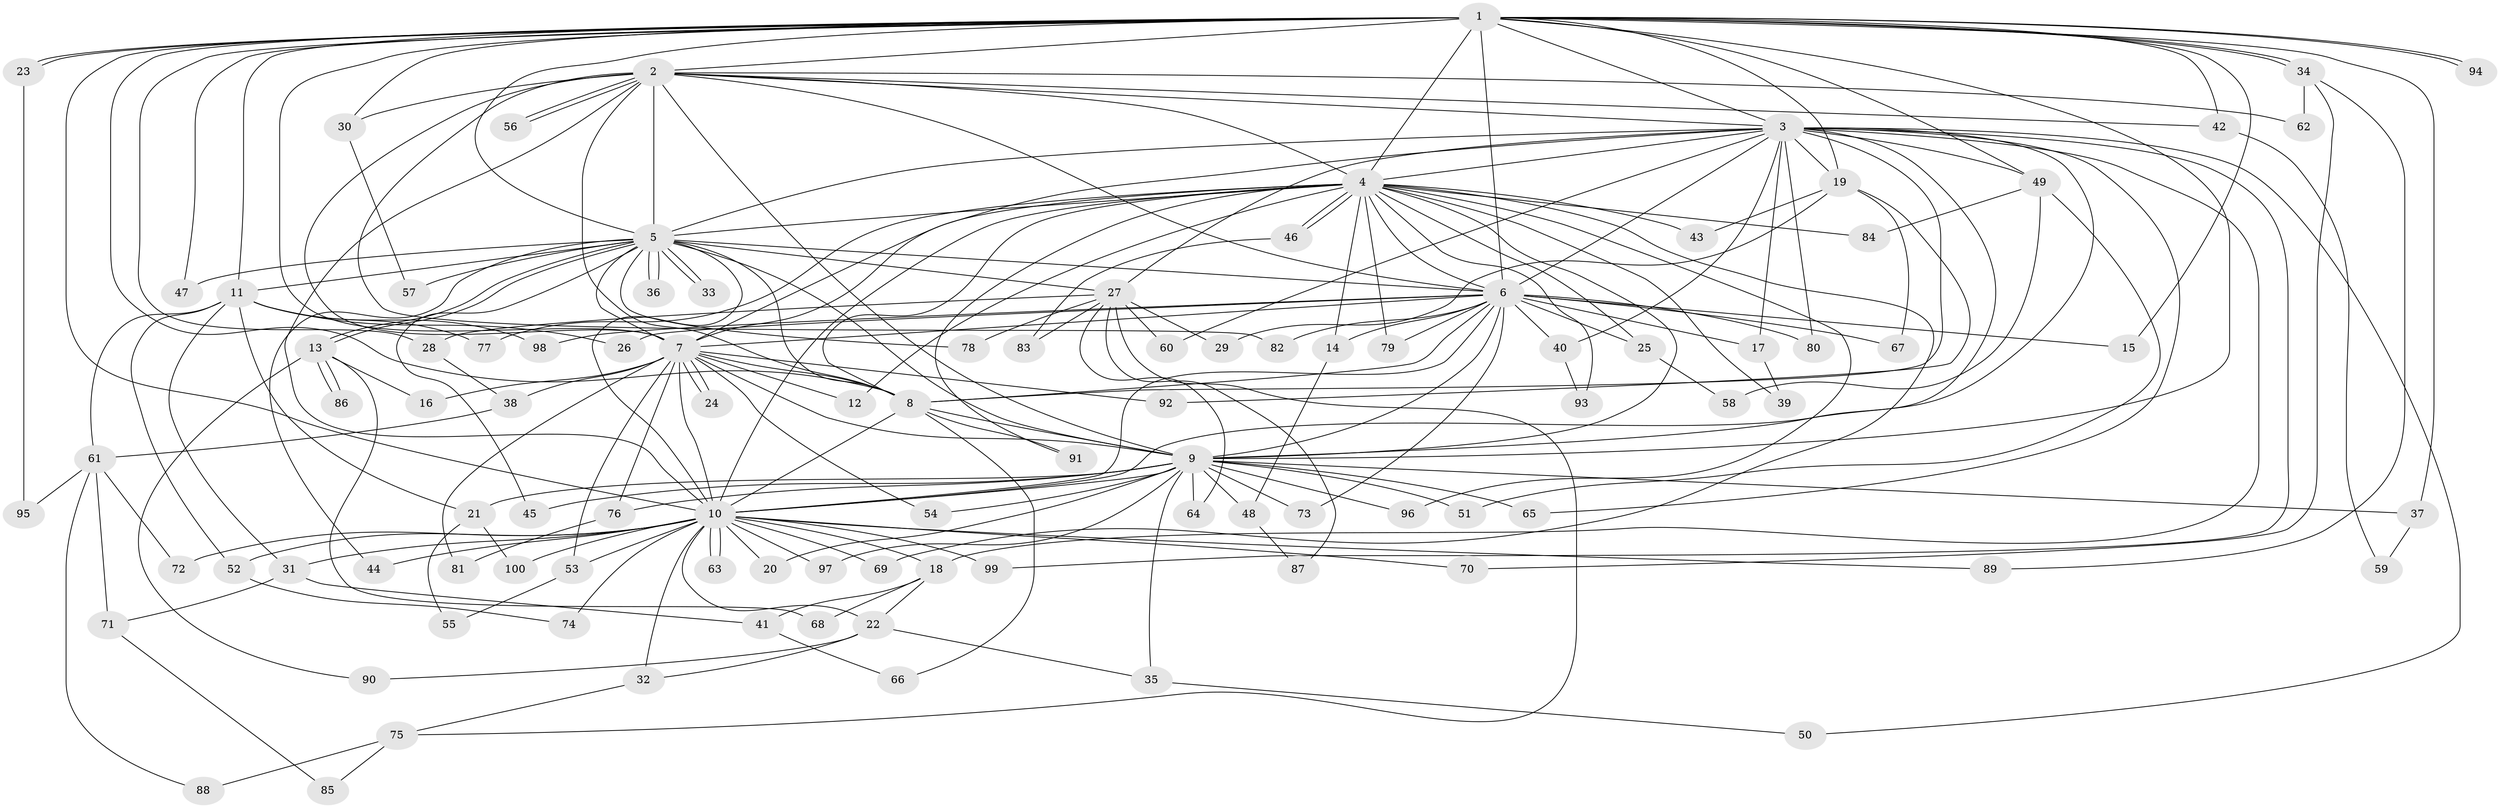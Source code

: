 // coarse degree distribution, {21: 0.014285714285714285, 20: 0.014285714285714285, 10: 0.014285714285714285, 38: 0.014285714285714285, 7: 0.02857142857142857, 1: 0.17142857142857143, 2: 0.5857142857142857, 4: 0.04285714285714286, 3: 0.07142857142857142, 6: 0.014285714285714285, 5: 0.014285714285714285, 9: 0.014285714285714285}
// Generated by graph-tools (version 1.1) at 2025/49/03/04/25 21:49:52]
// undirected, 100 vertices, 225 edges
graph export_dot {
graph [start="1"]
  node [color=gray90,style=filled];
  1;
  2;
  3;
  4;
  5;
  6;
  7;
  8;
  9;
  10;
  11;
  12;
  13;
  14;
  15;
  16;
  17;
  18;
  19;
  20;
  21;
  22;
  23;
  24;
  25;
  26;
  27;
  28;
  29;
  30;
  31;
  32;
  33;
  34;
  35;
  36;
  37;
  38;
  39;
  40;
  41;
  42;
  43;
  44;
  45;
  46;
  47;
  48;
  49;
  50;
  51;
  52;
  53;
  54;
  55;
  56;
  57;
  58;
  59;
  60;
  61;
  62;
  63;
  64;
  65;
  66;
  67;
  68;
  69;
  70;
  71;
  72;
  73;
  74;
  75;
  76;
  77;
  78;
  79;
  80;
  81;
  82;
  83;
  84;
  85;
  86;
  87;
  88;
  89;
  90;
  91;
  92;
  93;
  94;
  95;
  96;
  97;
  98;
  99;
  100;
  1 -- 2;
  1 -- 3;
  1 -- 4;
  1 -- 5;
  1 -- 6;
  1 -- 7;
  1 -- 8;
  1 -- 9;
  1 -- 10;
  1 -- 11;
  1 -- 15;
  1 -- 19;
  1 -- 23;
  1 -- 23;
  1 -- 28;
  1 -- 30;
  1 -- 34;
  1 -- 34;
  1 -- 37;
  1 -- 42;
  1 -- 47;
  1 -- 49;
  1 -- 94;
  1 -- 94;
  2 -- 3;
  2 -- 4;
  2 -- 5;
  2 -- 6;
  2 -- 7;
  2 -- 8;
  2 -- 9;
  2 -- 10;
  2 -- 30;
  2 -- 42;
  2 -- 56;
  2 -- 56;
  2 -- 62;
  2 -- 82;
  3 -- 4;
  3 -- 5;
  3 -- 6;
  3 -- 7;
  3 -- 8;
  3 -- 9;
  3 -- 10;
  3 -- 17;
  3 -- 18;
  3 -- 19;
  3 -- 27;
  3 -- 40;
  3 -- 49;
  3 -- 50;
  3 -- 60;
  3 -- 65;
  3 -- 80;
  3 -- 99;
  4 -- 5;
  4 -- 6;
  4 -- 7;
  4 -- 8;
  4 -- 9;
  4 -- 10;
  4 -- 12;
  4 -- 14;
  4 -- 25;
  4 -- 39;
  4 -- 43;
  4 -- 46;
  4 -- 46;
  4 -- 69;
  4 -- 77;
  4 -- 79;
  4 -- 84;
  4 -- 91;
  4 -- 93;
  4 -- 96;
  5 -- 6;
  5 -- 7;
  5 -- 8;
  5 -- 9;
  5 -- 10;
  5 -- 11;
  5 -- 13;
  5 -- 13;
  5 -- 27;
  5 -- 33;
  5 -- 33;
  5 -- 36;
  5 -- 36;
  5 -- 44;
  5 -- 45;
  5 -- 47;
  5 -- 57;
  5 -- 78;
  6 -- 7;
  6 -- 8;
  6 -- 9;
  6 -- 10;
  6 -- 14;
  6 -- 15;
  6 -- 17;
  6 -- 25;
  6 -- 26;
  6 -- 40;
  6 -- 67;
  6 -- 73;
  6 -- 79;
  6 -- 80;
  6 -- 82;
  6 -- 98;
  7 -- 8;
  7 -- 9;
  7 -- 10;
  7 -- 12;
  7 -- 16;
  7 -- 24;
  7 -- 24;
  7 -- 38;
  7 -- 53;
  7 -- 54;
  7 -- 76;
  7 -- 81;
  7 -- 92;
  8 -- 9;
  8 -- 10;
  8 -- 66;
  8 -- 91;
  9 -- 10;
  9 -- 20;
  9 -- 21;
  9 -- 35;
  9 -- 37;
  9 -- 45;
  9 -- 48;
  9 -- 51;
  9 -- 54;
  9 -- 64;
  9 -- 65;
  9 -- 73;
  9 -- 76;
  9 -- 96;
  9 -- 97;
  10 -- 18;
  10 -- 20;
  10 -- 22;
  10 -- 31;
  10 -- 32;
  10 -- 44;
  10 -- 52;
  10 -- 53;
  10 -- 63;
  10 -- 63;
  10 -- 69;
  10 -- 70;
  10 -- 72;
  10 -- 74;
  10 -- 89;
  10 -- 97;
  10 -- 99;
  10 -- 100;
  11 -- 21;
  11 -- 26;
  11 -- 31;
  11 -- 52;
  11 -- 61;
  11 -- 77;
  11 -- 98;
  13 -- 16;
  13 -- 68;
  13 -- 86;
  13 -- 86;
  13 -- 90;
  14 -- 48;
  17 -- 39;
  18 -- 22;
  18 -- 41;
  18 -- 68;
  19 -- 29;
  19 -- 43;
  19 -- 67;
  19 -- 92;
  21 -- 55;
  21 -- 100;
  22 -- 32;
  22 -- 35;
  22 -- 90;
  23 -- 95;
  25 -- 58;
  27 -- 28;
  27 -- 29;
  27 -- 60;
  27 -- 64;
  27 -- 75;
  27 -- 78;
  27 -- 83;
  27 -- 87;
  28 -- 38;
  30 -- 57;
  31 -- 41;
  31 -- 71;
  32 -- 75;
  34 -- 62;
  34 -- 70;
  34 -- 89;
  35 -- 50;
  37 -- 59;
  38 -- 61;
  40 -- 93;
  41 -- 66;
  42 -- 59;
  46 -- 83;
  48 -- 87;
  49 -- 51;
  49 -- 58;
  49 -- 84;
  52 -- 74;
  53 -- 55;
  61 -- 71;
  61 -- 72;
  61 -- 88;
  61 -- 95;
  71 -- 85;
  75 -- 85;
  75 -- 88;
  76 -- 81;
}
